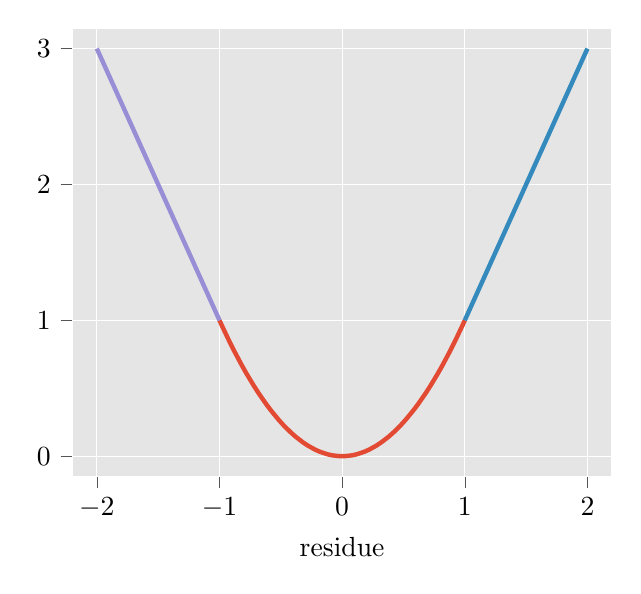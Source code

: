 % This file was created by tikzplotlib v0.9.5.
\begin{tikzpicture}

\definecolor{color0}{rgb}{0.886,0.29,0.2}
\definecolor{color1}{rgb}{0.204,0.541,0.741}
\definecolor{color2}{rgb}{0.596,0.557,0.835}

\begin{axis}[
axis background/.style={fill=white!89.804!black},
axis line style={white},
tick align=outside,
tick pos=left,
x grid style={white},
xlabel={residue},
xmajorgrids,
xmin=-2.2, xmax=2.2,
xtick style={color=white!33.333!black},
y grid style={white},
ymajorgrids,
ymin=-0.15, ymax=3.15,
ytick style={color=white!33.333!black}
]
\addplot [ultra thick, color0]
table {%
-1 1
-0.98 0.96
-0.96 0.922
-0.94 0.884
-0.92 0.846
-0.9 0.81
-0.88 0.774
-0.86 0.74
-0.84 0.706
-0.82 0.672
-0.8 0.64
-0.78 0.608
-0.76 0.578
-0.74 0.548
-0.72 0.518
-0.7 0.49
-0.68 0.462
-0.66 0.436
-0.64 0.41
-0.62 0.384
-0.6 0.36
-0.58 0.336
-0.56 0.314
-0.54 0.292
-0.52 0.27
-0.5 0.25
-0.48 0.23
-0.46 0.212
-0.44 0.194
-0.42 0.176
-0.4 0.16
-0.38 0.144
-0.36 0.13
-0.34 0.116
-0.32 0.102
-0.3 0.09
-0.28 0.078
-0.26 0.068
-0.24 0.058
-0.22 0.048
-0.2 0.04
-0.18 0.032
-0.16 0.026
-0.14 0.02
-0.12 0.014
-0.1 0.01
-0.08 0.006
-0.06 0.004
-0.04 0.002
-0.02 0.0
8.882e-16 7.889e-31
0.02 0.0
0.04 0.002
0.06 0.004
0.08 0.006
0.1 0.01
0.12 0.014
0.14 0.02
0.16 0.026
0.18 0.032
0.2 0.04
0.22 0.048
0.24 0.058
0.26 0.068
0.28 0.078
0.3 0.09
0.32 0.102
0.34 0.116
0.36 0.13
0.38 0.144
0.4 0.16
0.42 0.176
0.44 0.194
0.46 0.212
0.48 0.23
0.5 0.25
0.52 0.27
0.54 0.292
0.56 0.314
0.58 0.336
0.6 0.36
0.62 0.384
0.64 0.41
0.66 0.436
0.68 0.462
0.7 0.49
0.72 0.518
0.74 0.548
0.76 0.578
0.78 0.608
0.8 0.64
0.82 0.672
0.84 0.706
0.86 0.74
0.88 0.774
0.9 0.81
0.92 0.846
0.94 0.884
0.96 0.922
0.98 0.96
1 1
};
\addplot [ultra thick, color1]
table {%
1 1
1.5 2
2 3
};
\addplot [ultra thick, color2]
table {%
-1 1
-1.5 2
-2 3
};
\end{axis}

\end{tikzpicture}
